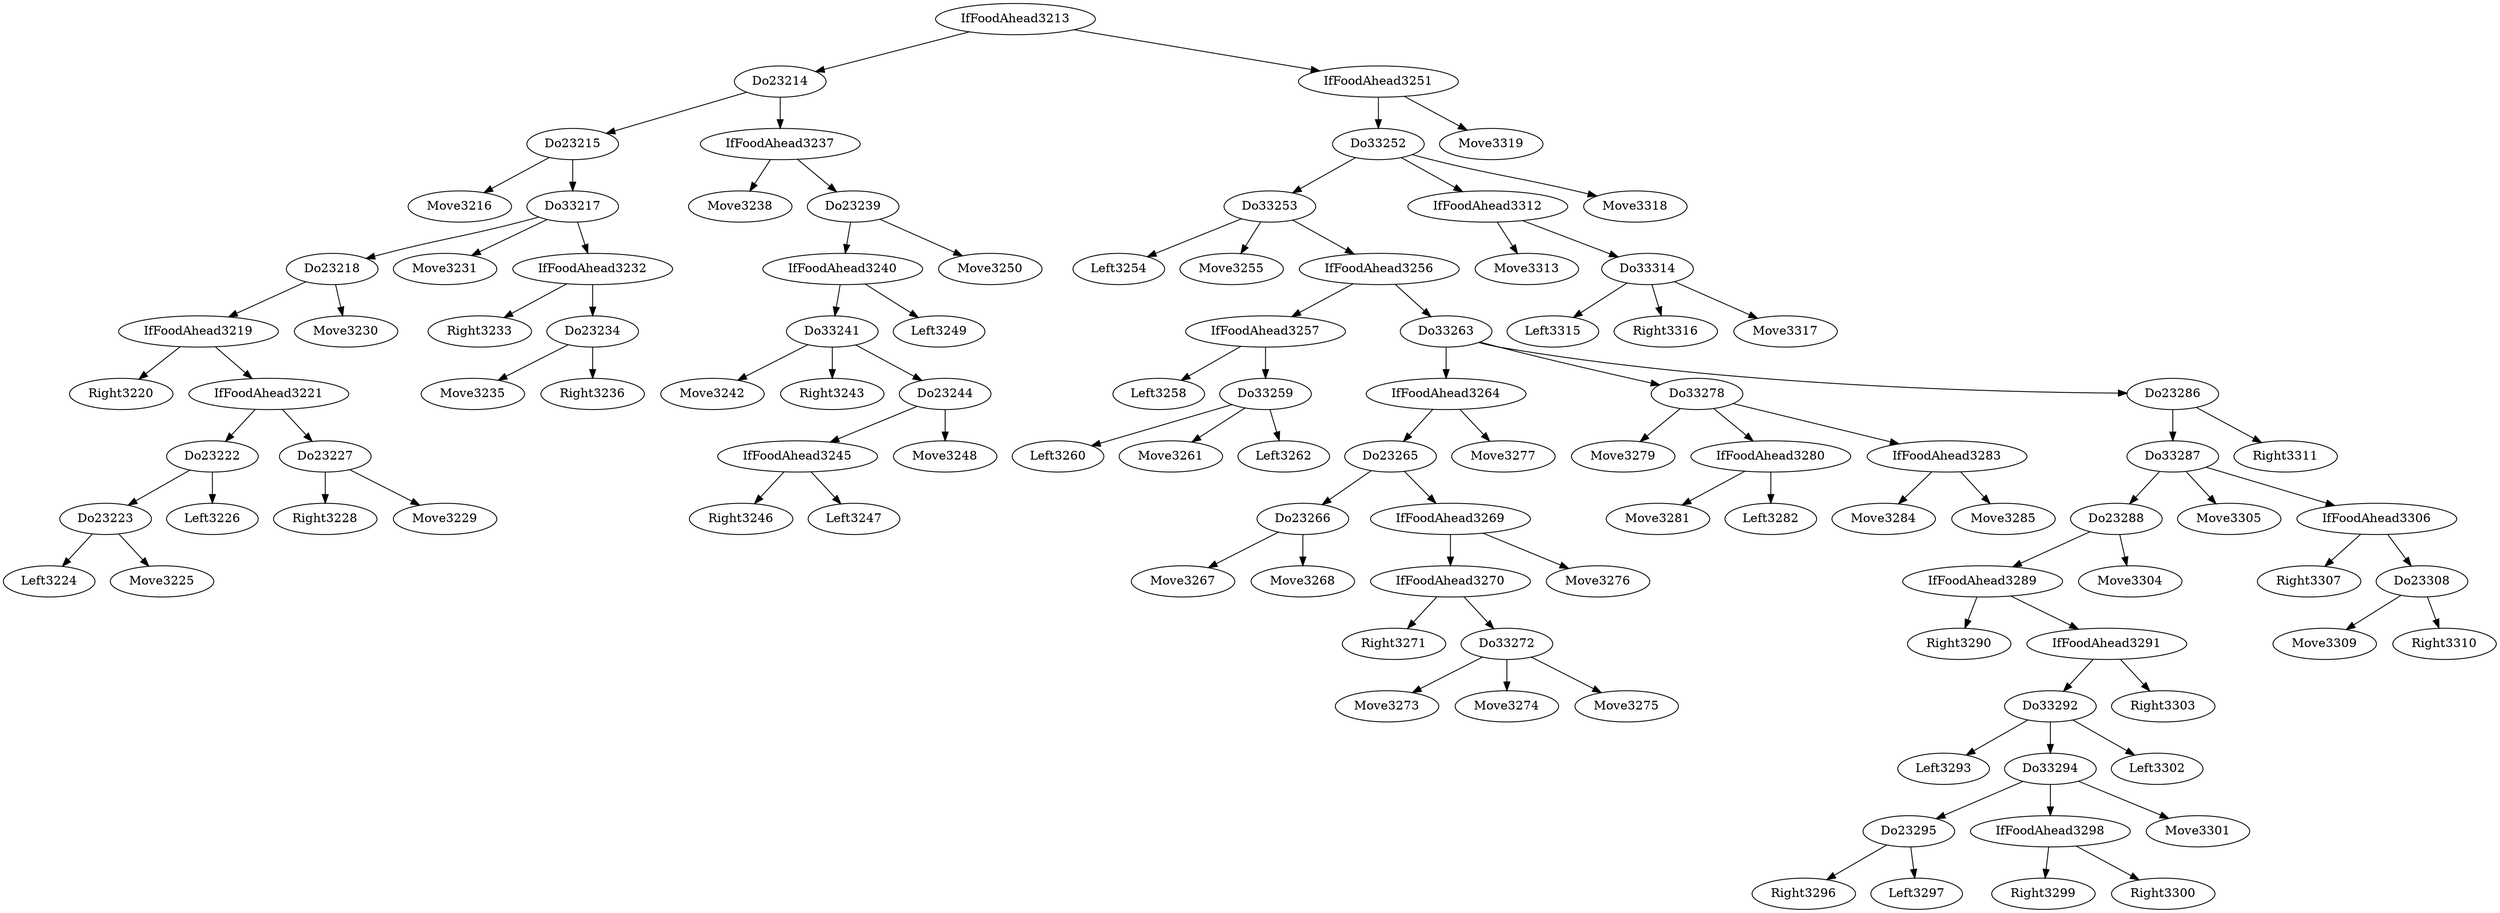 digraph T {
	Do23215 -> Move3216
	IfFoodAhead3219 -> Right3220
	Do23223 -> Left3224
	Do23223 -> Move3225
	Do23222 -> Do23223
	Do23222 -> Left3226
	IfFoodAhead3221 -> Do23222
	Do23227 -> Right3228
	Do23227 -> Move3229
	IfFoodAhead3221 -> Do23227
	IfFoodAhead3219 -> IfFoodAhead3221
	Do23218 -> IfFoodAhead3219
	Do23218 -> Move3230
	Do33217 -> Do23218
	Do33217 -> Move3231
	IfFoodAhead3232 -> Right3233
	Do23234 -> Move3235
	Do23234 -> Right3236
	IfFoodAhead3232 -> Do23234
	Do33217 -> IfFoodAhead3232
	Do23215 -> Do33217
	Do23214 -> Do23215
	IfFoodAhead3237 -> Move3238
	Do33241 -> Move3242
	Do33241 -> Right3243
	IfFoodAhead3245 -> Right3246
	IfFoodAhead3245 -> Left3247
	Do23244 -> IfFoodAhead3245
	Do23244 -> Move3248
	Do33241 -> Do23244
	IfFoodAhead3240 -> Do33241
	IfFoodAhead3240 -> Left3249
	Do23239 -> IfFoodAhead3240
	Do23239 -> Move3250
	IfFoodAhead3237 -> Do23239
	Do23214 -> IfFoodAhead3237
	IfFoodAhead3213 -> Do23214
	Do33253 -> Left3254
	Do33253 -> Move3255
	IfFoodAhead3257 -> Left3258
	Do33259 -> Left3260
	Do33259 -> Move3261
	Do33259 -> Left3262
	IfFoodAhead3257 -> Do33259
	IfFoodAhead3256 -> IfFoodAhead3257
	Do23266 -> Move3267
	Do23266 -> Move3268
	Do23265 -> Do23266
	IfFoodAhead3270 -> Right3271
	Do33272 -> Move3273
	Do33272 -> Move3274
	Do33272 -> Move3275
	IfFoodAhead3270 -> Do33272
	IfFoodAhead3269 -> IfFoodAhead3270
	IfFoodAhead3269 -> Move3276
	Do23265 -> IfFoodAhead3269
	IfFoodAhead3264 -> Do23265
	IfFoodAhead3264 -> Move3277
	Do33263 -> IfFoodAhead3264
	Do33278 -> Move3279
	IfFoodAhead3280 -> Move3281
	IfFoodAhead3280 -> Left3282
	Do33278 -> IfFoodAhead3280
	IfFoodAhead3283 -> Move3284
	IfFoodAhead3283 -> Move3285
	Do33278 -> IfFoodAhead3283
	Do33263 -> Do33278
	IfFoodAhead3289 -> Right3290
	Do33292 -> Left3293
	Do23295 -> Right3296
	Do23295 -> Left3297
	Do33294 -> Do23295
	IfFoodAhead3298 -> Right3299
	IfFoodAhead3298 -> Right3300
	Do33294 -> IfFoodAhead3298
	Do33294 -> Move3301
	Do33292 -> Do33294
	Do33292 -> Left3302
	IfFoodAhead3291 -> Do33292
	IfFoodAhead3291 -> Right3303
	IfFoodAhead3289 -> IfFoodAhead3291
	Do23288 -> IfFoodAhead3289
	Do23288 -> Move3304
	Do33287 -> Do23288
	Do33287 -> Move3305
	IfFoodAhead3306 -> Right3307
	Do23308 -> Move3309
	Do23308 -> Right3310
	IfFoodAhead3306 -> Do23308
	Do33287 -> IfFoodAhead3306
	Do23286 -> Do33287
	Do23286 -> Right3311
	Do33263 -> Do23286
	IfFoodAhead3256 -> Do33263
	Do33253 -> IfFoodAhead3256
	Do33252 -> Do33253
	IfFoodAhead3312 -> Move3313
	Do33314 -> Left3315
	Do33314 -> Right3316
	Do33314 -> Move3317
	IfFoodAhead3312 -> Do33314
	Do33252 -> IfFoodAhead3312
	Do33252 -> Move3318
	IfFoodAhead3251 -> Do33252
	IfFoodAhead3251 -> Move3319
	IfFoodAhead3213 -> IfFoodAhead3251
}
